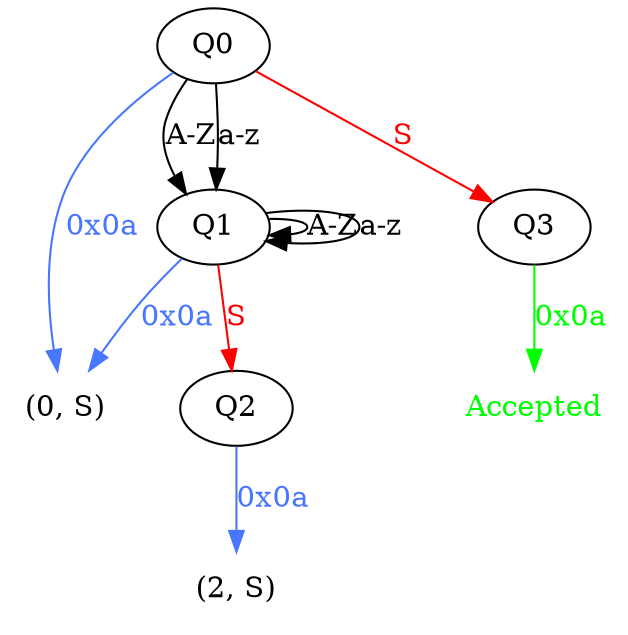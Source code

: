 digraph DOTaut {
 Accepted [shape=none, fontcolor=green];
   "(0, S)" [shape=none];
   Q0 -> "(0, S)" [ color=royalblue1, fontcolor=royalblue1, label = "0x0a"];
   Q0 -> Q1 [ color=black,  fontcolor=black,label = "A-Z"];
   Q0 -> Q1 [ color=black,  fontcolor=black,label = "a-z"];
   "(0, S)" [shape=none];
   Q1 -> "(0, S)" [ color=royalblue1, fontcolor=royalblue1, label = "0x0a"];
   Q1 -> Q1 [ color=black,  fontcolor=black,label = "A-Z"];
   Q1 -> Q1 [ color=black,  fontcolor=black,label = "a-z"];
   "(2, S)" [shape=none];
   Q2 -> "(2, S)" [ color=royalblue1, fontcolor=royalblue1, label = "0x0a"];
   Q3 -> Accepted [ color=green, fontcolor=green, label = "0x0a"];
   Q0 -> Q3 [ color=red, fontcolor=red, label = "S"];
   Q1 -> Q2 [ color=red, fontcolor=red, label = "S"];
}
